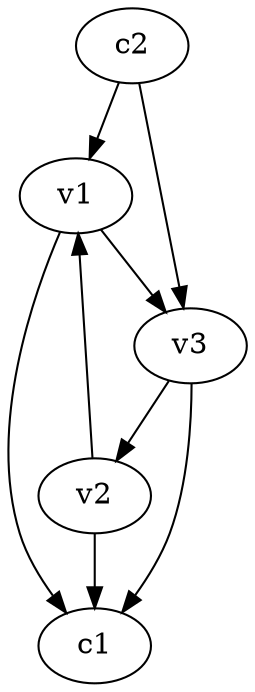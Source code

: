 strict digraph  {
c1;
c2;
v1;
v2;
v3;
c2 -> v3  [weight=1];
c2 -> v1  [weight=1];
v1 -> c1  [weight=1];
v1 -> v3  [weight=1];
v2 -> c1  [weight=1];
v2 -> v1  [weight=1];
v3 -> c1  [weight=1];
v3 -> v2  [weight=1];
}
